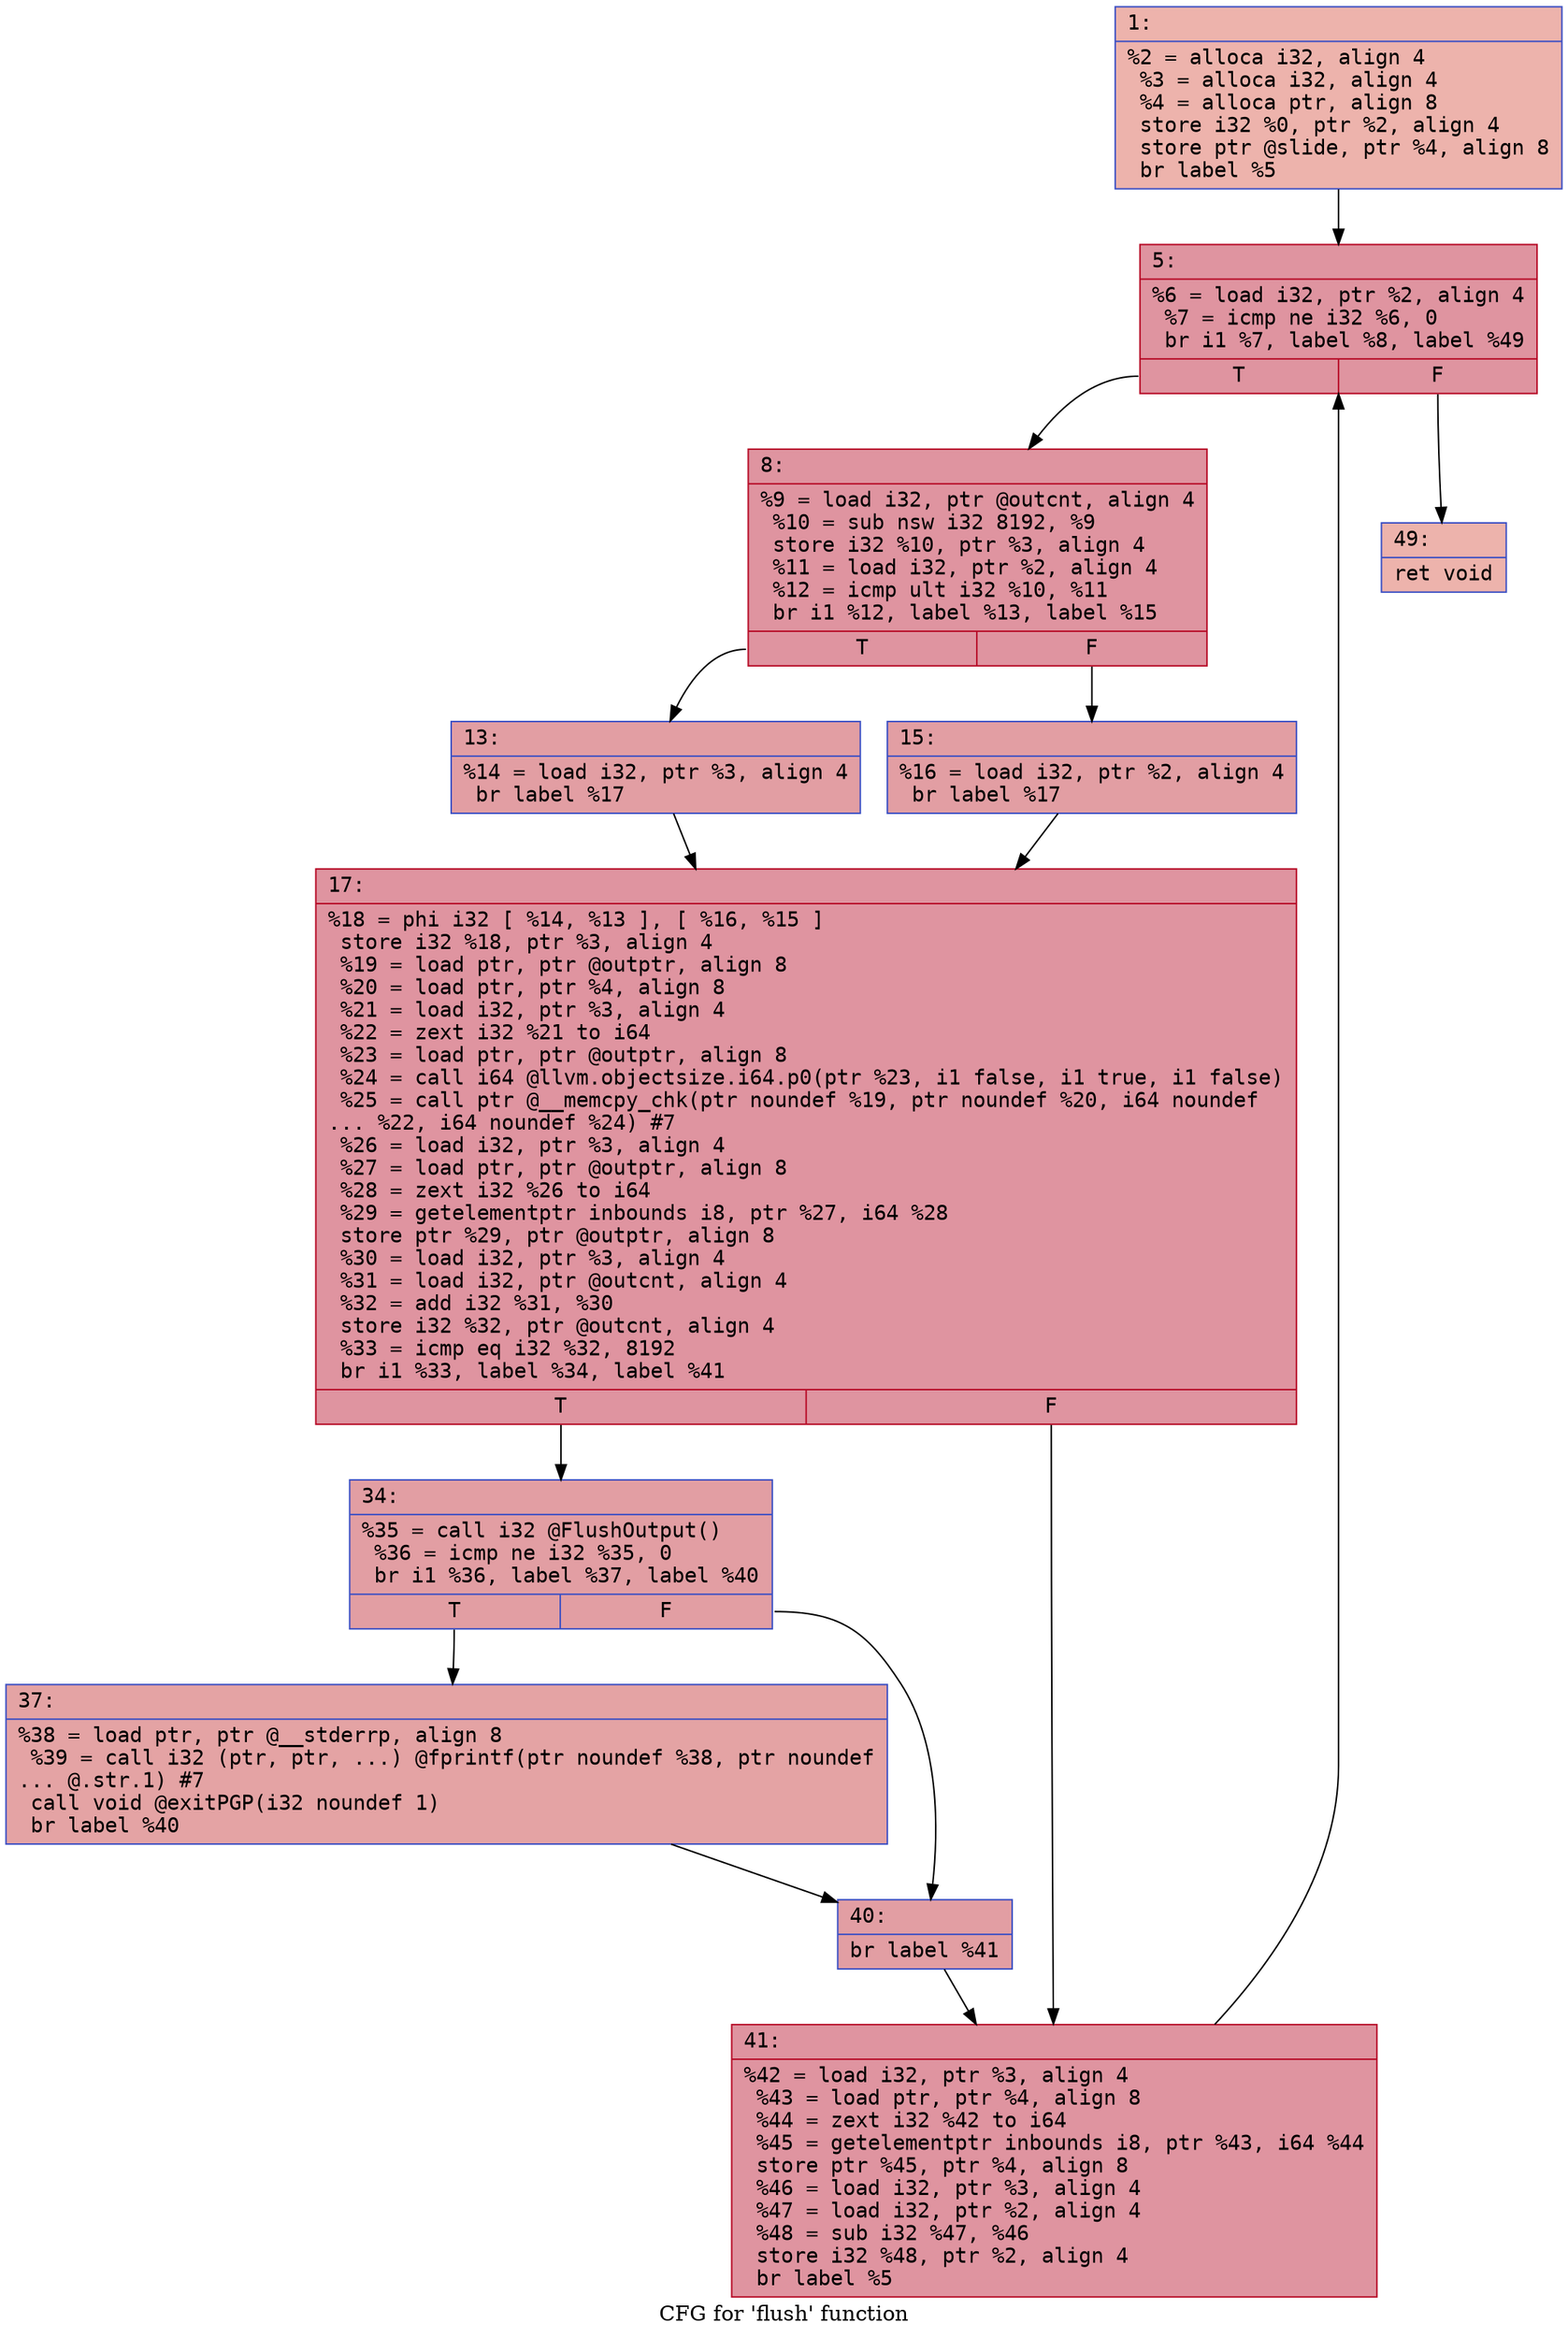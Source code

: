 digraph "CFG for 'flush' function" {
	label="CFG for 'flush' function";

	Node0x6000031dfcf0 [shape=record,color="#3d50c3ff", style=filled, fillcolor="#d6524470" fontname="Courier",label="{1:\l|  %2 = alloca i32, align 4\l  %3 = alloca i32, align 4\l  %4 = alloca ptr, align 8\l  store i32 %0, ptr %2, align 4\l  store ptr @slide, ptr %4, align 8\l  br label %5\l}"];
	Node0x6000031dfcf0 -> Node0x6000031dfd40[tooltip="1 -> 5\nProbability 100.00%" ];
	Node0x6000031dfd40 [shape=record,color="#b70d28ff", style=filled, fillcolor="#b70d2870" fontname="Courier",label="{5:\l|  %6 = load i32, ptr %2, align 4\l  %7 = icmp ne i32 %6, 0\l  br i1 %7, label %8, label %49\l|{<s0>T|<s1>F}}"];
	Node0x6000031dfd40:s0 -> Node0x6000031dfd90[tooltip="5 -> 8\nProbability 96.88%" ];
	Node0x6000031dfd40:s1 -> Node0x6000031d8050[tooltip="5 -> 49\nProbability 3.12%" ];
	Node0x6000031dfd90 [shape=record,color="#b70d28ff", style=filled, fillcolor="#b70d2870" fontname="Courier",label="{8:\l|  %9 = load i32, ptr @outcnt, align 4\l  %10 = sub nsw i32 8192, %9\l  store i32 %10, ptr %3, align 4\l  %11 = load i32, ptr %2, align 4\l  %12 = icmp ult i32 %10, %11\l  br i1 %12, label %13, label %15\l|{<s0>T|<s1>F}}"];
	Node0x6000031dfd90:s0 -> Node0x6000031dfde0[tooltip="8 -> 13\nProbability 50.00%" ];
	Node0x6000031dfd90:s1 -> Node0x6000031dfe30[tooltip="8 -> 15\nProbability 50.00%" ];
	Node0x6000031dfde0 [shape=record,color="#3d50c3ff", style=filled, fillcolor="#be242e70" fontname="Courier",label="{13:\l|  %14 = load i32, ptr %3, align 4\l  br label %17\l}"];
	Node0x6000031dfde0 -> Node0x6000031dfe80[tooltip="13 -> 17\nProbability 100.00%" ];
	Node0x6000031dfe30 [shape=record,color="#3d50c3ff", style=filled, fillcolor="#be242e70" fontname="Courier",label="{15:\l|  %16 = load i32, ptr %2, align 4\l  br label %17\l}"];
	Node0x6000031dfe30 -> Node0x6000031dfe80[tooltip="15 -> 17\nProbability 100.00%" ];
	Node0x6000031dfe80 [shape=record,color="#b70d28ff", style=filled, fillcolor="#b70d2870" fontname="Courier",label="{17:\l|  %18 = phi i32 [ %14, %13 ], [ %16, %15 ]\l  store i32 %18, ptr %3, align 4\l  %19 = load ptr, ptr @outptr, align 8\l  %20 = load ptr, ptr %4, align 8\l  %21 = load i32, ptr %3, align 4\l  %22 = zext i32 %21 to i64\l  %23 = load ptr, ptr @outptr, align 8\l  %24 = call i64 @llvm.objectsize.i64.p0(ptr %23, i1 false, i1 true, i1 false)\l  %25 = call ptr @__memcpy_chk(ptr noundef %19, ptr noundef %20, i64 noundef\l... %22, i64 noundef %24) #7\l  %26 = load i32, ptr %3, align 4\l  %27 = load ptr, ptr @outptr, align 8\l  %28 = zext i32 %26 to i64\l  %29 = getelementptr inbounds i8, ptr %27, i64 %28\l  store ptr %29, ptr @outptr, align 8\l  %30 = load i32, ptr %3, align 4\l  %31 = load i32, ptr @outcnt, align 4\l  %32 = add i32 %31, %30\l  store i32 %32, ptr @outcnt, align 4\l  %33 = icmp eq i32 %32, 8192\l  br i1 %33, label %34, label %41\l|{<s0>T|<s1>F}}"];
	Node0x6000031dfe80:s0 -> Node0x6000031dfed0[tooltip="17 -> 34\nProbability 50.00%" ];
	Node0x6000031dfe80:s1 -> Node0x6000031d8000[tooltip="17 -> 41\nProbability 50.00%" ];
	Node0x6000031dfed0 [shape=record,color="#3d50c3ff", style=filled, fillcolor="#be242e70" fontname="Courier",label="{34:\l|  %35 = call i32 @FlushOutput()\l  %36 = icmp ne i32 %35, 0\l  br i1 %36, label %37, label %40\l|{<s0>T|<s1>F}}"];
	Node0x6000031dfed0:s0 -> Node0x6000031dff20[tooltip="34 -> 37\nProbability 62.50%" ];
	Node0x6000031dfed0:s1 -> Node0x6000031dff70[tooltip="34 -> 40\nProbability 37.50%" ];
	Node0x6000031dff20 [shape=record,color="#3d50c3ff", style=filled, fillcolor="#c32e3170" fontname="Courier",label="{37:\l|  %38 = load ptr, ptr @__stderrp, align 8\l  %39 = call i32 (ptr, ptr, ...) @fprintf(ptr noundef %38, ptr noundef\l... @.str.1) #7\l  call void @exitPGP(i32 noundef 1)\l  br label %40\l}"];
	Node0x6000031dff20 -> Node0x6000031dff70[tooltip="37 -> 40\nProbability 100.00%" ];
	Node0x6000031dff70 [shape=record,color="#3d50c3ff", style=filled, fillcolor="#be242e70" fontname="Courier",label="{40:\l|  br label %41\l}"];
	Node0x6000031dff70 -> Node0x6000031d8000[tooltip="40 -> 41\nProbability 100.00%" ];
	Node0x6000031d8000 [shape=record,color="#b70d28ff", style=filled, fillcolor="#b70d2870" fontname="Courier",label="{41:\l|  %42 = load i32, ptr %3, align 4\l  %43 = load ptr, ptr %4, align 8\l  %44 = zext i32 %42 to i64\l  %45 = getelementptr inbounds i8, ptr %43, i64 %44\l  store ptr %45, ptr %4, align 8\l  %46 = load i32, ptr %3, align 4\l  %47 = load i32, ptr %2, align 4\l  %48 = sub i32 %47, %46\l  store i32 %48, ptr %2, align 4\l  br label %5\l}"];
	Node0x6000031d8000 -> Node0x6000031dfd40[tooltip="41 -> 5\nProbability 100.00%" ];
	Node0x6000031d8050 [shape=record,color="#3d50c3ff", style=filled, fillcolor="#d6524470" fontname="Courier",label="{49:\l|  ret void\l}"];
}

